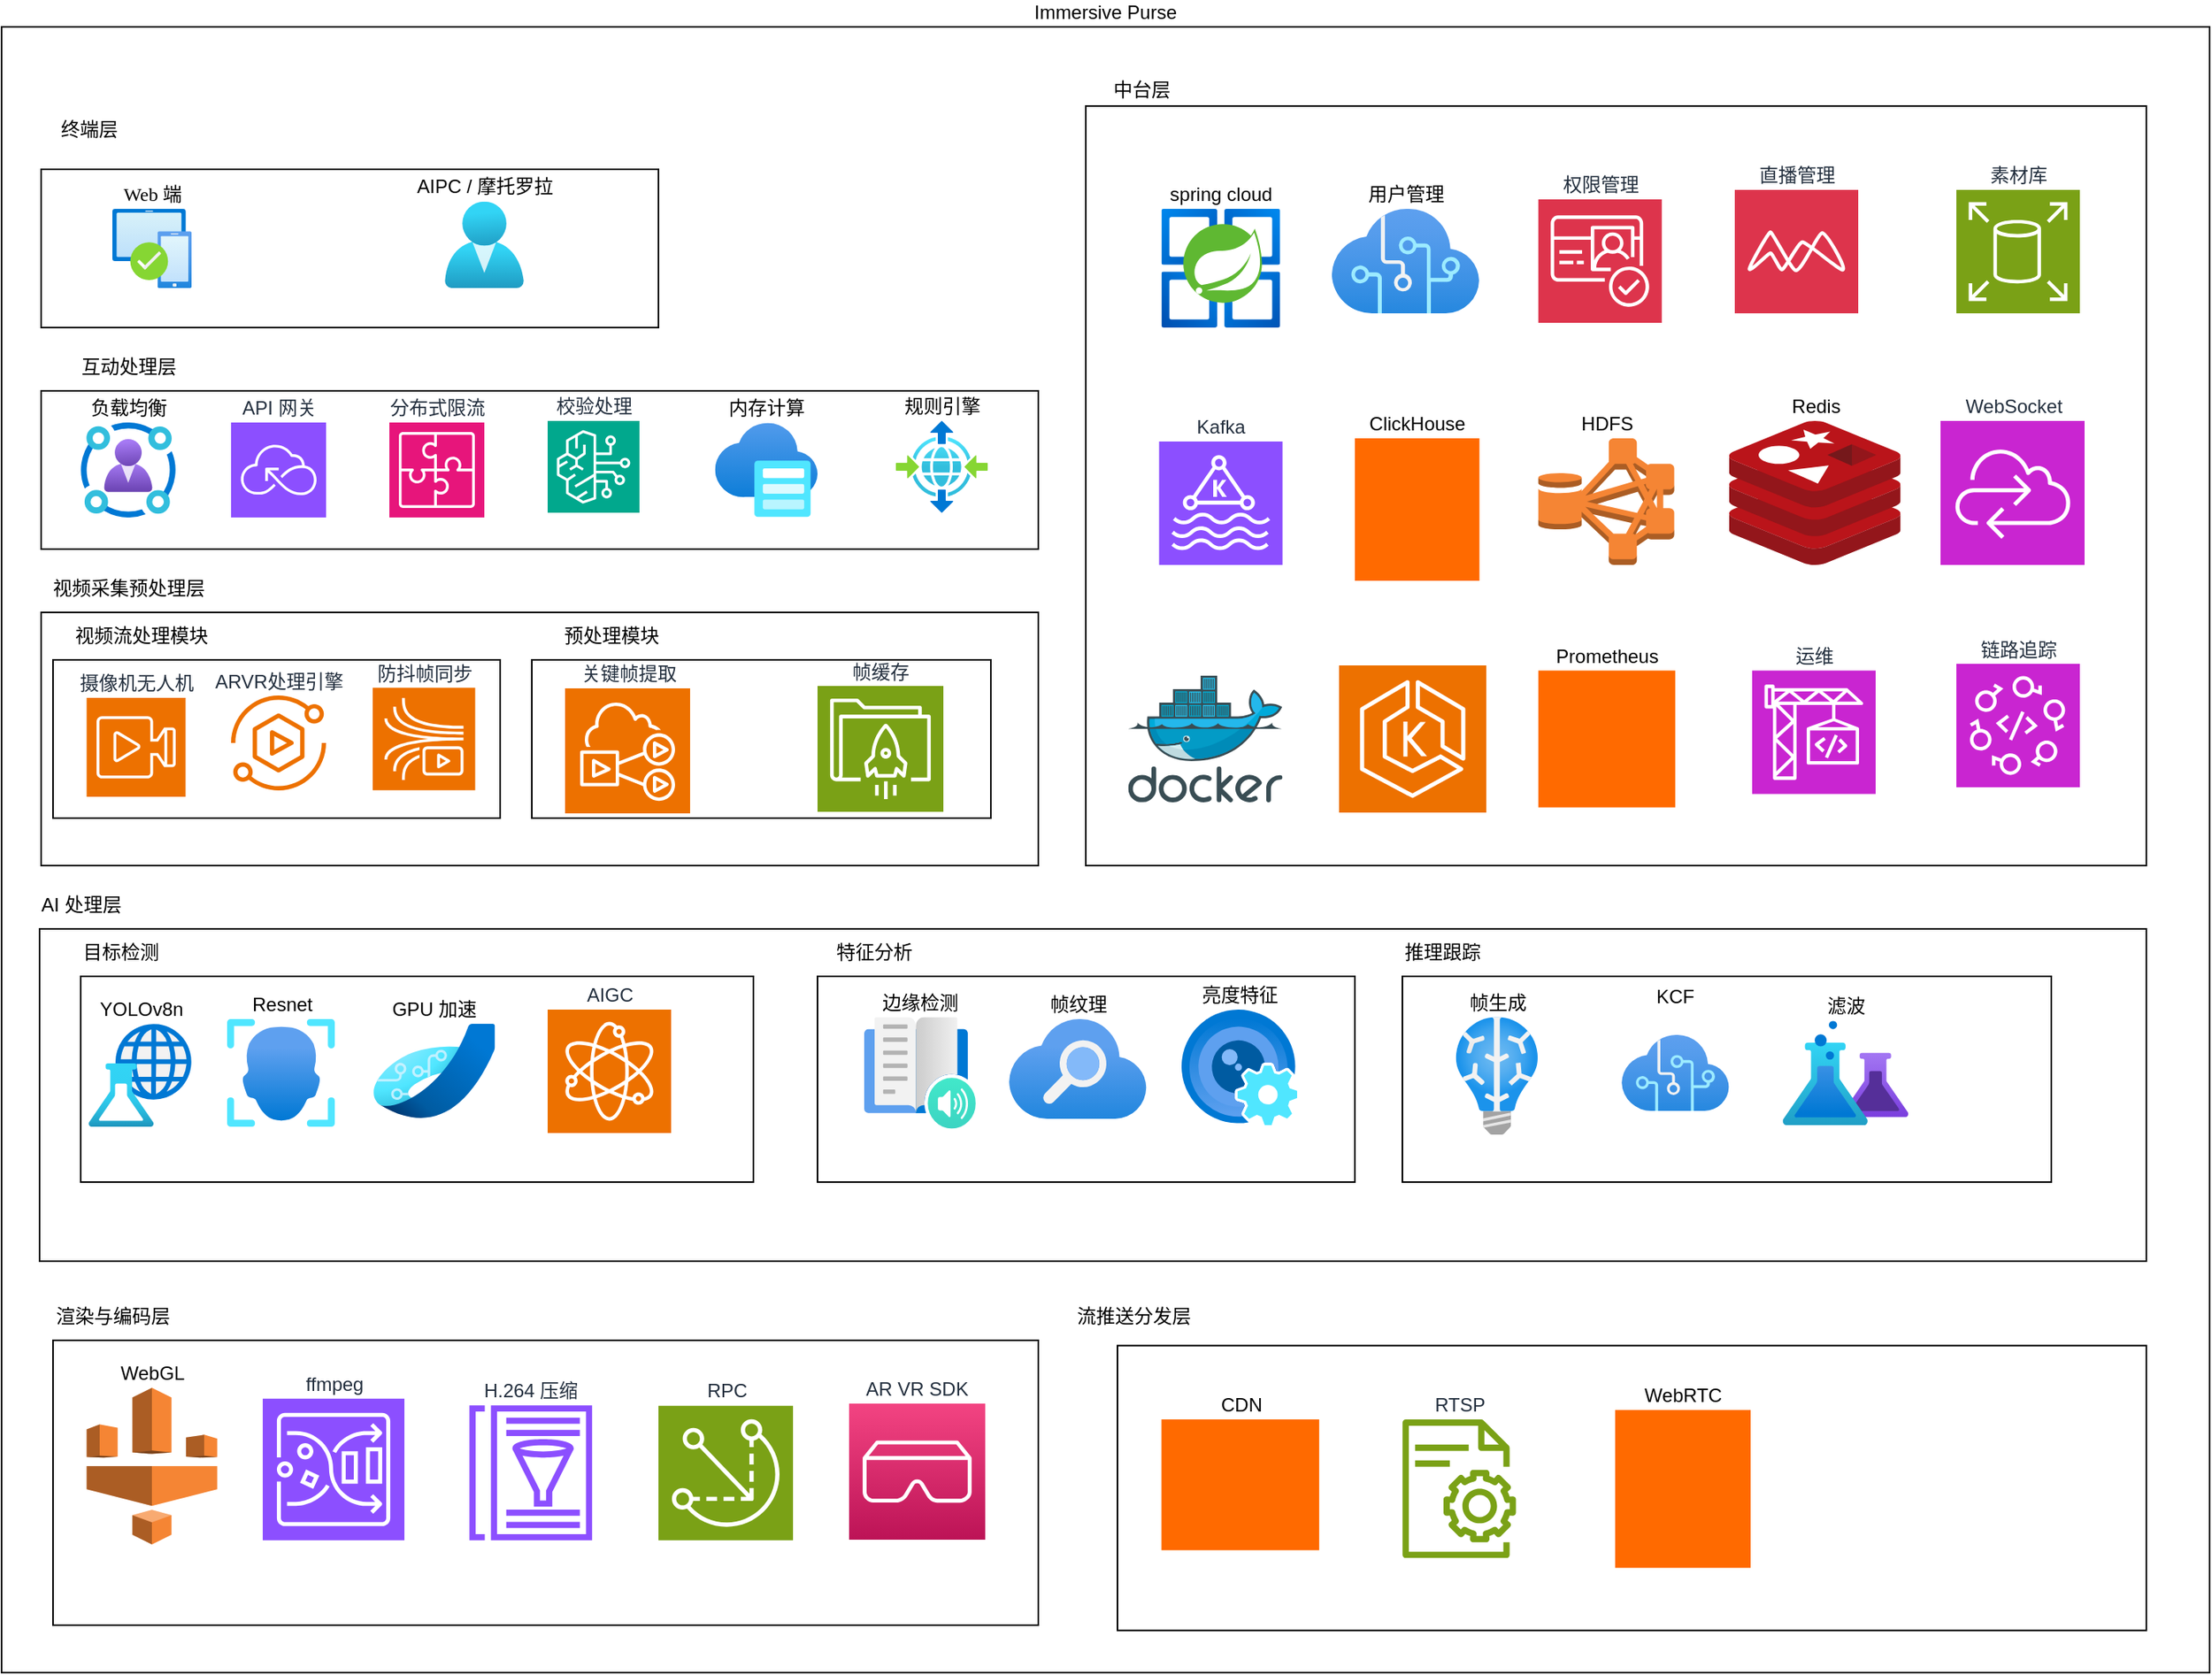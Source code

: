 <mxfile version="28.1.0">
  <diagram name="第 1 页" id="j7T6rVBxxdLHiMrKp17y">
    <mxGraphModel dx="2590" dy="1415" grid="1" gridSize="10" guides="1" tooltips="1" connect="1" arrows="1" fold="1" page="1" pageScale="1" pageWidth="1900" pageHeight="2000" math="0" shadow="0">
      <root>
        <mxCell id="0" />
        <mxCell id="1" parent="0" />
        <mxCell id="_O-edJC-RUrUkgMbYZwg-1" value="" style="rounded=0;whiteSpace=wrap;html=1;" parent="1" vertex="1">
          <mxGeometry x="830" y="660" width="180" height="80" as="geometry" />
        </mxCell>
        <mxCell id="_O-edJC-RUrUkgMbYZwg-2" value="Immersive Purse" style="rounded=0;whiteSpace=wrap;html=1;labelPosition=center;verticalLabelPosition=top;align=center;verticalAlign=bottom;" parent="1" vertex="1">
          <mxGeometry x="105" y="580" width="1395" height="1040" as="geometry" />
        </mxCell>
        <mxCell id="_O-edJC-RUrUkgMbYZwg-3" value="" style="rounded=0;whiteSpace=wrap;html=1;labelPosition=left;verticalLabelPosition=top;align=right;verticalAlign=bottom;" parent="1" vertex="1">
          <mxGeometry x="130" y="670" width="390" height="100" as="geometry" />
        </mxCell>
        <mxCell id="_O-edJC-RUrUkgMbYZwg-4" value="Web 端" style="image;aspect=fixed;html=1;points=[];align=center;fontSize=12;image=img/lib/azure2/identity/Multi_Factor_Authentication.svg;fontFamily=Georgia;labelPosition=center;verticalLabelPosition=top;verticalAlign=bottom;" parent="1" vertex="1">
          <mxGeometry x="175" y="695" width="50" height="50" as="geometry" />
        </mxCell>
        <mxCell id="_O-edJC-RUrUkgMbYZwg-5" value="终端层" style="text;html=1;align=center;verticalAlign=middle;resizable=0;points=[];autosize=1;strokeColor=none;fillColor=none;" parent="1" vertex="1">
          <mxGeometry x="130" y="630" width="60" height="30" as="geometry" />
        </mxCell>
        <mxCell id="_O-edJC-RUrUkgMbYZwg-6" style="edgeStyle=orthogonalEdgeStyle;rounded=0;orthogonalLoop=1;jettySize=auto;html=1;exitX=0.5;exitY=1;exitDx=0;exitDy=0;" parent="1" source="_O-edJC-RUrUkgMbYZwg-3" target="_O-edJC-RUrUkgMbYZwg-3" edge="1">
          <mxGeometry relative="1" as="geometry" />
        </mxCell>
        <mxCell id="_O-edJC-RUrUkgMbYZwg-7" value="AIPC / 摩托罗拉" style="image;aspect=fixed;html=1;points=[];align=center;fontSize=12;image=img/lib/azure2/identity/Users.svg;labelPosition=center;verticalLabelPosition=top;verticalAlign=bottom;" parent="1" vertex="1">
          <mxGeometry x="385" y="690.32" width="50" height="54.68" as="geometry" />
        </mxCell>
        <mxCell id="_O-edJC-RUrUkgMbYZwg-8" value="" style="rounded=0;whiteSpace=wrap;html=1;labelPosition=left;verticalLabelPosition=top;align=right;verticalAlign=bottom;" parent="1" vertex="1">
          <mxGeometry x="130" y="810" width="630" height="100" as="geometry" />
        </mxCell>
        <mxCell id="_O-edJC-RUrUkgMbYZwg-9" value="互动处理层" style="text;html=1;align=center;verticalAlign=middle;resizable=0;points=[];autosize=1;strokeColor=none;fillColor=none;" parent="1" vertex="1">
          <mxGeometry x="145" y="780" width="80" height="30" as="geometry" />
        </mxCell>
        <mxCell id="_O-edJC-RUrUkgMbYZwg-10" value="API 网关" style="sketch=0;points=[[0,0,0],[0.25,0,0],[0.5,0,0],[0.75,0,0],[1,0,0],[0,1,0],[0.25,1,0],[0.5,1,0],[0.75,1,0],[1,1,0],[0,0.25,0],[0,0.5,0],[0,0.75,0],[1,0.25,0],[1,0.5,0],[1,0.75,0]];outlineConnect=0;fontColor=#232F3E;fillColor=#8C4FFF;strokeColor=#ffffff;dashed=0;verticalLabelPosition=top;verticalAlign=bottom;align=center;html=1;fontSize=12;fontStyle=0;aspect=fixed;shape=mxgraph.aws4.resourceIcon;resIcon=mxgraph.aws4.serverless;labelPosition=center;" parent="1" vertex="1">
          <mxGeometry x="250" y="830" width="60" height="60" as="geometry" />
        </mxCell>
        <mxCell id="_O-edJC-RUrUkgMbYZwg-11" value="负载均衡" style="image;aspect=fixed;html=1;points=[];align=center;fontSize=12;image=img/lib/azure2/identity/Identity_Governance.svg;labelPosition=center;verticalLabelPosition=top;verticalAlign=bottom;" parent="1" vertex="1">
          <mxGeometry x="155" y="830" width="60" height="60" as="geometry" />
        </mxCell>
        <mxCell id="_O-edJC-RUrUkgMbYZwg-12" value="分布式限流" style="sketch=0;points=[[0,0,0],[0.25,0,0],[0.5,0,0],[0.75,0,0],[1,0,0],[0,1,0],[0.25,1,0],[0.5,1,0],[0.75,1,0],[1,1,0],[0,0.25,0],[0,0.5,0],[0,0.75,0],[1,0.25,0],[1,0.5,0],[1,0.75,0]];outlineConnect=0;fontColor=#232F3E;fillColor=#E7157B;strokeColor=#ffffff;dashed=0;verticalLabelPosition=top;verticalAlign=bottom;align=center;html=1;fontSize=12;fontStyle=0;aspect=fixed;shape=mxgraph.aws4.resourceIcon;resIcon=mxgraph.aws4.application_integration;labelPosition=center;" parent="1" vertex="1">
          <mxGeometry x="350" y="830" width="60" height="60" as="geometry" />
        </mxCell>
        <mxCell id="_O-edJC-RUrUkgMbYZwg-13" value="校验处理" style="sketch=0;points=[[0,0,0],[0.25,0,0],[0.5,0,0],[0.75,0,0],[1,0,0],[0,1,0],[0.25,1,0],[0.5,1,0],[0.75,1,0],[1,1,0],[0,0.25,0],[0,0.5,0],[0,0.75,0],[1,0.25,0],[1,0.5,0],[1,0.75,0]];outlineConnect=0;fontColor=#232F3E;fillColor=#01A88D;strokeColor=#ffffff;dashed=0;verticalLabelPosition=top;verticalAlign=bottom;align=center;html=1;fontSize=12;fontStyle=0;aspect=fixed;shape=mxgraph.aws4.resourceIcon;resIcon=mxgraph.aws4.bedrock;labelPosition=center;" parent="1" vertex="1">
          <mxGeometry x="450" y="829" width="58" height="58" as="geometry" />
        </mxCell>
        <mxCell id="_O-edJC-RUrUkgMbYZwg-15" value="规则引擎" style="image;aspect=fixed;html=1;points=[];align=center;fontSize=12;image=img/lib/azure2/networking/Azure_Communications_Gateway.svg;labelPosition=center;verticalLabelPosition=top;verticalAlign=bottom;" parent="1" vertex="1">
          <mxGeometry x="670" y="829" width="58" height="58" as="geometry" />
        </mxCell>
        <mxCell id="_O-edJC-RUrUkgMbYZwg-16" value="&lt;span style=&quot;color: rgba(0, 0, 0, 0); font-family: monospace; font-size: 0px; text-align: start; text-wrap-mode: nowrap;&quot;&gt;%3CmxGraphModel%3E%3Croot%3E%3CmxCell%20id%3D%220%22%2F%3E%3CmxCell%20id%3D%221%22%20parent%3D%220%22%2F%3E%3CmxCell%20id%3D%222%22%20value%3D%22%22%20style%3D%22rounded%3D0%3BwhiteSpace%3Dwrap%3Bhtml%3D1%3B%22%20vertex%3D%221%22%20parent%3D%221%22%3E%3CmxGeometry%20x%3D%22147.5%22%20y%3D%22980%22%20width%3D%22262.5%22%20height%3D%22100%22%20as%3D%22geometry%22%2F%3E%3C%2FmxCell%3E%3C%2Froot%3E%3C%2FmxGraphModel%3E&lt;/span&gt;" style="rounded=0;whiteSpace=wrap;html=1;labelPosition=center;verticalLabelPosition=top;align=center;verticalAlign=bottom;" parent="1" vertex="1">
          <mxGeometry x="130" y="950" width="630" height="160" as="geometry" />
        </mxCell>
        <mxCell id="_O-edJC-RUrUkgMbYZwg-17" value="视频采集预处理层" style="text;html=1;align=center;verticalAlign=middle;resizable=0;points=[];autosize=1;strokeColor=none;fillColor=none;" parent="1" vertex="1">
          <mxGeometry x="125" y="920" width="120" height="30" as="geometry" />
        </mxCell>
        <mxCell id="_O-edJC-RUrUkgMbYZwg-18" value="" style="rounded=0;whiteSpace=wrap;html=1;" parent="1" vertex="1">
          <mxGeometry x="137.5" y="980" width="282.5" height="100" as="geometry" />
        </mxCell>
        <mxCell id="_O-edJC-RUrUkgMbYZwg-19" value="摄像机无人机" style="sketch=0;points=[[0,0,0],[0.25,0,0],[0.5,0,0],[0.75,0,0],[1,0,0],[0,1,0],[0.25,1,0],[0.5,1,0],[0.75,1,0],[1,1,0],[0,0.25,0],[0,0.5,0],[0,0.75,0],[1,0.25,0],[1,0.5,0],[1,0.75,0]];outlineConnect=0;fontColor=#232F3E;fillColor=#ED7100;strokeColor=#ffffff;dashed=0;verticalLabelPosition=top;verticalAlign=bottom;align=center;html=1;fontSize=12;fontStyle=0;aspect=fixed;shape=mxgraph.aws4.resourceIcon;resIcon=mxgraph.aws4.media_services;labelPosition=center;" parent="1" vertex="1">
          <mxGeometry x="158.75" y="1004" width="62.5" height="62.5" as="geometry" />
        </mxCell>
        <mxCell id="_O-edJC-RUrUkgMbYZwg-20" value="ARVR处理引擎" style="sketch=0;outlineConnect=0;fontColor=#232F3E;gradientColor=none;fillColor=#ED7100;strokeColor=none;dashed=0;verticalLabelPosition=top;verticalAlign=bottom;align=center;html=1;fontSize=12;fontStyle=0;aspect=fixed;pointerEvents=1;shape=mxgraph.aws4.cloud_digital_interface;labelPosition=center;" parent="1" vertex="1">
          <mxGeometry x="250" y="1002.5" width="60" height="60" as="geometry" />
        </mxCell>
        <mxCell id="_O-edJC-RUrUkgMbYZwg-21" value="防抖帧同步" style="sketch=0;points=[[0,0,0],[0.25,0,0],[0.5,0,0],[0.75,0,0],[1,0,0],[0,1,0],[0.25,1,0],[0.5,1,0],[0.75,1,0],[1,1,0],[0,0.25,0],[0,0.5,0],[0,0.75,0],[1,0.25,0],[1,0.5,0],[1,0.75,0]];outlineConnect=0;fontColor=#232F3E;fillColor=#ED7100;strokeColor=#ffffff;dashed=0;verticalLabelPosition=top;verticalAlign=bottom;align=center;html=1;fontSize=12;fontStyle=0;aspect=fixed;shape=mxgraph.aws4.resourceIcon;resIcon=mxgraph.aws4.kinesis_video_streams;labelPosition=center;" parent="1" vertex="1">
          <mxGeometry x="339.46" y="997.63" width="64.75" height="64.75" as="geometry" />
        </mxCell>
        <mxCell id="_O-edJC-RUrUkgMbYZwg-22" value="视频流处理模块" style="text;html=1;align=center;verticalAlign=middle;resizable=0;points=[];autosize=1;strokeColor=none;fillColor=none;" parent="1" vertex="1">
          <mxGeometry x="137.5" y="950" width="110" height="30" as="geometry" />
        </mxCell>
        <mxCell id="_O-edJC-RUrUkgMbYZwg-23" value="" style="rounded=0;whiteSpace=wrap;html=1;" parent="1" vertex="1">
          <mxGeometry x="440" y="980" width="290" height="100" as="geometry" />
        </mxCell>
        <mxCell id="_O-edJC-RUrUkgMbYZwg-24" value="预处理模块" style="text;html=1;align=center;verticalAlign=middle;resizable=0;points=[];autosize=1;strokeColor=none;fillColor=none;" parent="1" vertex="1">
          <mxGeometry x="450" y="950" width="80" height="30" as="geometry" />
        </mxCell>
        <mxCell id="_O-edJC-RUrUkgMbYZwg-26" value="关键帧提取" style="sketch=0;points=[[0,0,0],[0.25,0,0],[0.5,0,0],[0.75,0,0],[1,0,0],[0,1,0],[0.25,1,0],[0.5,1,0],[0.75,1,0],[1,1,0],[0,0.25,0],[0,0.5,0],[0,0.75,0],[1,0.25,0],[1,0.5,0],[1,0.75,0]];outlineConnect=0;fontColor=#232F3E;fillColor=#ED7100;strokeColor=#ffffff;dashed=0;verticalLabelPosition=top;verticalAlign=bottom;align=center;html=1;fontSize=12;fontStyle=0;aspect=fixed;shape=mxgraph.aws4.resourceIcon;resIcon=mxgraph.aws4.elastic_transcoder;labelPosition=center;" parent="1" vertex="1">
          <mxGeometry x="461" y="998" width="79" height="79" as="geometry" />
        </mxCell>
        <mxCell id="_O-edJC-RUrUkgMbYZwg-27" value="" style="rounded=0;whiteSpace=wrap;html=1;" parent="1" vertex="1">
          <mxGeometry x="129" y="1150" width="1331" height="210" as="geometry" />
        </mxCell>
        <mxCell id="_O-edJC-RUrUkgMbYZwg-28" value="AI 处理层" style="text;html=1;align=center;verticalAlign=middle;resizable=0;points=[];autosize=1;strokeColor=none;fillColor=none;" parent="1" vertex="1">
          <mxGeometry x="120" y="1120" width="70" height="30" as="geometry" />
        </mxCell>
        <mxCell id="_O-edJC-RUrUkgMbYZwg-29" value="" style="rounded=0;whiteSpace=wrap;html=1;" parent="1" vertex="1">
          <mxGeometry x="155" y="1180" width="425" height="130" as="geometry" />
        </mxCell>
        <mxCell id="_O-edJC-RUrUkgMbYZwg-30" value="YOLOv8n" style="image;aspect=fixed;html=1;points=[];align=center;fontSize=12;image=img/lib/azure2/ai_machine_learning/Machine_Learning_Studio_Classic_Web_Services.svg;labelPosition=center;verticalLabelPosition=top;verticalAlign=bottom;" parent="1" vertex="1">
          <mxGeometry x="160" y="1210" width="65" height="65" as="geometry" />
        </mxCell>
        <mxCell id="_O-edJC-RUrUkgMbYZwg-31" value="Resnet" style="image;aspect=fixed;html=1;points=[];align=center;fontSize=12;image=img/lib/azure2/ai_machine_learning/Face_APIs.svg;labelPosition=center;verticalLabelPosition=top;verticalAlign=bottom;" parent="1" vertex="1">
          <mxGeometry x="247.5" y="1207" width="68" height="68" as="geometry" />
        </mxCell>
        <mxCell id="_O-edJC-RUrUkgMbYZwg-32" value="GPU 加速" style="image;aspect=fixed;html=1;points=[];align=center;fontSize=12;image=img/lib/azure2/ai_machine_learning/Azure_Applied_AI.svg;labelPosition=center;verticalLabelPosition=top;verticalAlign=bottom;" parent="1" vertex="1">
          <mxGeometry x="339.46" y="1210" width="77.77" height="59.47" as="geometry" />
        </mxCell>
        <mxCell id="_O-edJC-RUrUkgMbYZwg-33" value="目标检测" style="text;html=1;align=center;verticalAlign=middle;resizable=0;points=[];autosize=1;strokeColor=none;fillColor=none;" parent="1" vertex="1">
          <mxGeometry x="145" y="1150" width="70" height="30" as="geometry" />
        </mxCell>
        <mxCell id="_O-edJC-RUrUkgMbYZwg-34" value="" style="rounded=0;whiteSpace=wrap;html=1;" parent="1" vertex="1">
          <mxGeometry x="620.5" y="1180" width="339.5" height="130" as="geometry" />
        </mxCell>
        <mxCell id="_O-edJC-RUrUkgMbYZwg-35" value="特征分析" style="text;html=1;align=center;verticalAlign=middle;resizable=0;points=[];autosize=1;strokeColor=none;fillColor=none;" parent="1" vertex="1">
          <mxGeometry x="620.5" y="1150" width="70" height="30" as="geometry" />
        </mxCell>
        <mxCell id="_O-edJC-RUrUkgMbYZwg-36" value="帧纹理" style="image;aspect=fixed;html=1;points=[];align=center;fontSize=12;image=img/lib/azure2/app_services/Search_Services.svg;labelPosition=center;verticalLabelPosition=top;verticalAlign=bottom;" parent="1" vertex="1">
          <mxGeometry x="741.25" y="1207" width="87.21" height="63" as="geometry" />
        </mxCell>
        <mxCell id="_O-edJC-RUrUkgMbYZwg-37" value="亮度特征" style="image;aspect=fixed;html=1;points=[];align=center;fontSize=12;image=img/lib/azure2/ai_machine_learning/Custom_Vision.svg;labelPosition=center;verticalLabelPosition=top;verticalAlign=bottom;" parent="1" vertex="1">
          <mxGeometry x="850.5" y="1201" width="73" height="73" as="geometry" />
        </mxCell>
        <mxCell id="_O-edJC-RUrUkgMbYZwg-38" value="边缘检测" style="image;aspect=fixed;html=1;points=[];align=center;fontSize=12;image=img/lib/azure2/ai_machine_learning/Immersive_Readers.svg;labelPosition=center;verticalLabelPosition=top;verticalAlign=bottom;" parent="1" vertex="1">
          <mxGeometry x="650" y="1205.78" width="70.44" height="70.44" as="geometry" />
        </mxCell>
        <mxCell id="_O-edJC-RUrUkgMbYZwg-39" value="" style="rounded=0;whiteSpace=wrap;html=1;" parent="1" vertex="1">
          <mxGeometry x="790" y="630" width="670" height="480" as="geometry" />
        </mxCell>
        <mxCell id="_O-edJC-RUrUkgMbYZwg-40" value="中台层" style="text;html=1;align=center;verticalAlign=middle;resizable=0;points=[];autosize=1;strokeColor=none;fillColor=none;" parent="1" vertex="1">
          <mxGeometry x="795" y="605" width="60" height="30" as="geometry" />
        </mxCell>
        <mxCell id="_O-edJC-RUrUkgMbYZwg-41" value="spring cloud" style="image;aspect=fixed;html=1;points=[];align=center;fontSize=12;image=img/lib/azure2/compute/Azure_Spring_Cloud.svg;labelPosition=center;verticalLabelPosition=top;verticalAlign=bottom;" parent="1" vertex="1">
          <mxGeometry x="837.78" y="695" width="75" height="75" as="geometry" />
        </mxCell>
        <mxCell id="_O-edJC-RUrUkgMbYZwg-42" value="用户管理" style="image;aspect=fixed;html=1;points=[];align=center;fontSize=12;image=img/lib/azure2/ai_machine_learning/Cognitive_Services.svg;labelPosition=center;verticalLabelPosition=top;verticalAlign=bottom;" parent="1" vertex="1">
          <mxGeometry x="945.19" y="695" width="93.5" height="66" as="geometry" />
        </mxCell>
        <mxCell id="_O-edJC-RUrUkgMbYZwg-43" value="素材库" style="sketch=0;points=[[0,0,0],[0.25,0,0],[0.5,0,0],[0.75,0,0],[1,0,0],[0,1,0],[0.25,1,0],[0.5,1,0],[0.75,1,0],[1,1,0],[0,0.25,0],[0,0.5,0],[0,0.75,0],[1,0.25,0],[1,0.5,0],[1,0.75,0]];outlineConnect=0;fontColor=#232F3E;fillColor=#7AA116;strokeColor=#ffffff;dashed=0;verticalLabelPosition=top;verticalAlign=bottom;align=center;html=1;fontSize=12;fontStyle=0;aspect=fixed;shape=mxgraph.aws4.resourceIcon;resIcon=mxgraph.aws4.elastic_block_store;labelPosition=center;" parent="1" vertex="1">
          <mxGeometry x="1340" y="683" width="78" height="78" as="geometry" />
        </mxCell>
        <mxCell id="_O-edJC-RUrUkgMbYZwg-44" value="权限管理" style="sketch=0;points=[[0,0,0],[0.25,0,0],[0.5,0,0],[0.75,0,0],[1,0,0],[0,1,0],[0.25,1,0],[0.5,1,0],[0.75,1,0],[1,1,0],[0,0.25,0],[0,0.5,0],[0,0.75,0],[1,0.25,0],[1,0.5,0],[1,0.75,0]];outlineConnect=0;fontColor=#232F3E;fillColor=#DD344C;strokeColor=#ffffff;dashed=0;verticalLabelPosition=top;verticalAlign=bottom;align=center;html=1;fontSize=12;fontStyle=0;aspect=fixed;shape=mxgraph.aws4.resourceIcon;resIcon=mxgraph.aws4.cognito;labelPosition=center;" parent="1" vertex="1">
          <mxGeometry x="1075.89" y="689" width="78" height="78" as="geometry" />
        </mxCell>
        <mxCell id="_O-edJC-RUrUkgMbYZwg-45" value="直播管理" style="sketch=0;points=[[0,0,0],[0.25,0,0],[0.5,0,0],[0.75,0,0],[1,0,0],[0,1,0],[0.25,1,0],[0.5,1,0],[0.75,1,0],[1,1,0],[0,0.25,0],[0,0.5,0],[0,0.75,0],[1,0.25,0],[1,0.5,0],[1,0.75,0]];outlineConnect=0;fontColor=#232F3E;fillColor=#DD344C;strokeColor=#ffffff;dashed=0;verticalLabelPosition=top;verticalAlign=bottom;align=center;html=1;fontSize=12;fontStyle=0;aspect=fixed;shape=mxgraph.aws4.resourceIcon;resIcon=mxgraph.aws4.macie;labelPosition=center;" parent="1" vertex="1">
          <mxGeometry x="1200" y="683" width="78" height="78" as="geometry" />
        </mxCell>
        <mxCell id="_O-edJC-RUrUkgMbYZwg-46" value="Kafka" style="sketch=0;points=[[0,0,0],[0.25,0,0],[0.5,0,0],[0.75,0,0],[1,0,0],[0,1,0],[0.25,1,0],[0.5,1,0],[0.75,1,0],[1,1,0],[0,0.25,0],[0,0.5,0],[0,0.75,0],[1,0.25,0],[1,0.5,0],[1,0.75,0]];outlineConnect=0;fontColor=#232F3E;fillColor=#8C4FFF;strokeColor=#ffffff;dashed=0;verticalLabelPosition=top;verticalAlign=bottom;align=center;html=1;fontSize=12;fontStyle=0;aspect=fixed;shape=mxgraph.aws4.resourceIcon;resIcon=mxgraph.aws4.managed_streaming_for_kafka;labelPosition=center;" parent="1" vertex="1">
          <mxGeometry x="836.28" y="842" width="78" height="78" as="geometry" />
        </mxCell>
        <mxCell id="_O-edJC-RUrUkgMbYZwg-48" value="ClickHouse" style="points=[];aspect=fixed;html=1;align=center;shadow=0;dashed=0;fillColor=#FF6A00;strokeColor=none;shape=mxgraph.alibaba_cloud.clickhouse;labelPosition=center;verticalLabelPosition=top;verticalAlign=bottom;" parent="1" vertex="1">
          <mxGeometry x="960" y="840" width="78.69" height="90" as="geometry" />
        </mxCell>
        <mxCell id="_O-edJC-RUrUkgMbYZwg-49" value="HDFS" style="outlineConnect=0;dashed=0;verticalLabelPosition=top;verticalAlign=bottom;align=center;html=1;shape=mxgraph.aws3.hdfs_cluster;fillColor=#F58534;gradientColor=none;labelPosition=center;" parent="1" vertex="1">
          <mxGeometry x="1075.89" y="840" width="85.86" height="80" as="geometry" />
        </mxCell>
        <mxCell id="_O-edJC-RUrUkgMbYZwg-50" value="Redis" style="image;sketch=0;aspect=fixed;html=1;points=[];align=center;fontSize=12;image=img/lib/mscae/Cache_Redis_Product.svg;labelPosition=center;verticalLabelPosition=top;verticalAlign=bottom;" parent="1" vertex="1">
          <mxGeometry x="1196.43" y="829" width="108.33" height="91" as="geometry" />
        </mxCell>
        <mxCell id="_O-edJC-RUrUkgMbYZwg-51" value="WebSocket" style="sketch=0;points=[[0,0,0],[0.25,0,0],[0.5,0,0],[0.75,0,0],[1,0,0],[0,1,0],[0.25,1,0],[0.5,1,0],[0.75,1,0],[1,1,0],[0,0.25,0],[0,0.5,0],[0,0.75,0],[1,0.25,0],[1,0.5,0],[1,0.75,0]];outlineConnect=0;fontColor=#232F3E;fillColor=#C925D1;strokeColor=#ffffff;dashed=0;verticalLabelPosition=top;verticalAlign=bottom;align=center;html=1;fontSize=12;fontStyle=0;aspect=fixed;shape=mxgraph.aws4.resourceIcon;resIcon=mxgraph.aws4.cloud_control_api;labelPosition=center;" parent="1" vertex="1">
          <mxGeometry x="1330" y="829" width="91" height="91" as="geometry" />
        </mxCell>
        <mxCell id="_O-edJC-RUrUkgMbYZwg-52" value="运维" style="sketch=0;points=[[0,0,0],[0.25,0,0],[0.5,0,0],[0.75,0,0],[1,0,0],[0,1,0],[0.25,1,0],[0.5,1,0],[0.75,1,0],[1,1,0],[0,0.25,0],[0,0.5,0],[0,0.75,0],[1,0.25,0],[1,0.5,0],[1,0.75,0]];outlineConnect=0;fontColor=#232F3E;fillColor=#C925D1;strokeColor=#ffffff;dashed=0;verticalLabelPosition=top;verticalAlign=bottom;align=center;html=1;fontSize=12;fontStyle=0;aspect=fixed;shape=mxgraph.aws4.resourceIcon;resIcon=mxgraph.aws4.codebuild;labelPosition=center;" parent="1" vertex="1">
          <mxGeometry x="1211" y="986.75" width="78" height="78" as="geometry" />
        </mxCell>
        <mxCell id="_O-edJC-RUrUkgMbYZwg-53" value="链路追踪" style="sketch=0;points=[[0,0,0],[0.25,0,0],[0.5,0,0],[0.75,0,0],[1,0,0],[0,1,0],[0.25,1,0],[0.5,1,0],[0.75,1,0],[1,1,0],[0,0.25,0],[0,0.5,0],[0,0.75,0],[1,0.25,0],[1,0.5,0],[1,0.75,0]];outlineConnect=0;fontColor=#232F3E;fillColor=#C925D1;strokeColor=#ffffff;dashed=0;verticalLabelPosition=top;verticalAlign=bottom;align=center;html=1;fontSize=12;fontStyle=0;aspect=fixed;shape=mxgraph.aws4.resourceIcon;resIcon=mxgraph.aws4.codestar;labelPosition=center;" parent="1" vertex="1">
          <mxGeometry x="1340" y="982.5" width="78" height="78" as="geometry" />
        </mxCell>
        <mxCell id="_O-edJC-RUrUkgMbYZwg-54" value="" style="image;sketch=0;aspect=fixed;html=1;points=[];align=center;fontSize=12;image=img/lib/mscae/Docker.svg;" parent="1" vertex="1">
          <mxGeometry x="816.73" y="990" width="97.55" height="80" as="geometry" />
        </mxCell>
        <mxCell id="_O-edJC-RUrUkgMbYZwg-55" value="" style="sketch=0;points=[[0,0,0],[0.25,0,0],[0.5,0,0],[0.75,0,0],[1,0,0],[0,1,0],[0.25,1,0],[0.5,1,0],[0.75,1,0],[1,1,0],[0,0.25,0],[0,0.5,0],[0,0.75,0],[1,0.25,0],[1,0.5,0],[1,0.75,0]];outlineConnect=0;fontColor=#232F3E;fillColor=#ED7100;strokeColor=#ffffff;dashed=0;verticalLabelPosition=bottom;verticalAlign=top;align=center;html=1;fontSize=12;fontStyle=0;aspect=fixed;shape=mxgraph.aws4.resourceIcon;resIcon=mxgraph.aws4.eks;" parent="1" vertex="1">
          <mxGeometry x="950" y="983.5" width="93" height="93" as="geometry" />
        </mxCell>
        <mxCell id="_O-edJC-RUrUkgMbYZwg-56" value="AIGC" style="sketch=0;points=[[0,0,0],[0.25,0,0],[0.5,0,0],[0.75,0,0],[1,0,0],[0,1,0],[0.25,1,0],[0.5,1,0],[0.75,1,0],[1,1,0],[0,0.25,0],[0,0.5,0],[0,0.75,0],[1,0.25,0],[1,0.5,0],[1,0.75,0]];outlineConnect=0;fontColor=#232F3E;fillColor=#ED7100;strokeColor=#ffffff;dashed=0;verticalLabelPosition=top;verticalAlign=bottom;align=center;html=1;fontSize=12;fontStyle=0;aspect=fixed;shape=mxgraph.aws4.resourceIcon;resIcon=mxgraph.aws4.quantum_technologies;labelPosition=center;" parent="1" vertex="1">
          <mxGeometry x="450" y="1201" width="78" height="78" as="geometry" />
        </mxCell>
        <mxCell id="_O-edJC-RUrUkgMbYZwg-57" value="" style="rounded=0;whiteSpace=wrap;html=1;" parent="1" vertex="1">
          <mxGeometry x="990" y="1180" width="410" height="130" as="geometry" />
        </mxCell>
        <mxCell id="_O-edJC-RUrUkgMbYZwg-58" value="推理跟踪" style="text;html=1;align=center;verticalAlign=middle;resizable=0;points=[];autosize=1;strokeColor=none;fillColor=none;" parent="1" vertex="1">
          <mxGeometry x="980" y="1150" width="70" height="30" as="geometry" />
        </mxCell>
        <mxCell id="_O-edJC-RUrUkgMbYZwg-59" value="帧生成" style="image;aspect=fixed;html=1;points=[];align=center;fontSize=12;image=img/lib/azure2/ai_machine_learning/Batch_AI.svg;labelPosition=center;verticalLabelPosition=top;verticalAlign=bottom;" parent="1" vertex="1">
          <mxGeometry x="1023.5" y="1205.78" width="52.39" height="74.22" as="geometry" />
        </mxCell>
        <mxCell id="_O-edJC-RUrUkgMbYZwg-60" value="滤波" style="image;aspect=fixed;html=1;points=[];align=center;fontSize=12;image=img/lib/azure2/ai_machine_learning/Azure_Experimentation_Studio.svg;labelPosition=center;verticalLabelPosition=top;verticalAlign=bottom;" parent="1" vertex="1">
          <mxGeometry x="1230" y="1208.12" width="80" height="65.88" as="geometry" />
        </mxCell>
        <mxCell id="_O-edJC-RUrUkgMbYZwg-61" value="KCF&lt;div&gt;&lt;br&gt;&lt;/div&gt;" style="image;aspect=fixed;html=1;points=[];align=center;fontSize=12;image=img/lib/azure2/ai_machine_learning/Cognitive_Services.svg;labelPosition=center;verticalLabelPosition=top;verticalAlign=bottom;" parent="1" vertex="1">
          <mxGeometry x="1128.43" y="1217" width="68" height="48" as="geometry" />
        </mxCell>
        <mxCell id="_O-edJC-RUrUkgMbYZwg-62" value="Prometheus" style="points=[];aspect=fixed;html=1;align=center;shadow=0;dashed=0;fillColor=#FF6A00;strokeColor=none;shape=mxgraph.alibaba_cloud.prometheus;labelPosition=center;verticalLabelPosition=top;verticalAlign=bottom;" parent="1" vertex="1">
          <mxGeometry x="1075.89" y="986.75" width="86.5" height="86.5" as="geometry" />
        </mxCell>
        <mxCell id="_O-edJC-RUrUkgMbYZwg-63" value="" style="rounded=0;whiteSpace=wrap;html=1;labelPosition=center;verticalLabelPosition=top;align=center;verticalAlign=bottom;" parent="1" vertex="1">
          <mxGeometry x="137.5" y="1410" width="622.5" height="180" as="geometry" />
        </mxCell>
        <mxCell id="_O-edJC-RUrUkgMbYZwg-64" value="渲染与编码层" style="text;html=1;align=center;verticalAlign=middle;resizable=0;points=[];autosize=1;strokeColor=none;fillColor=none;" parent="1" vertex="1">
          <mxGeometry x="125" y="1380" width="100" height="30" as="geometry" />
        </mxCell>
        <mxCell id="_O-edJC-RUrUkgMbYZwg-65" value="" style="rounded=0;whiteSpace=wrap;html=1;" parent="1" vertex="1">
          <mxGeometry x="810" y="1413.33" width="650" height="180" as="geometry" />
        </mxCell>
        <mxCell id="_O-edJC-RUrUkgMbYZwg-66" value="流推送分发层" style="text;html=1;align=center;verticalAlign=middle;resizable=0;points=[];autosize=1;strokeColor=none;fillColor=none;" parent="1" vertex="1">
          <mxGeometry x="770" y="1380" width="100" height="30" as="geometry" />
        </mxCell>
        <mxCell id="el39uAYpCaGv4X5DaxTX-3" value="WebGL" style="outlineConnect=0;dashed=0;verticalLabelPosition=top;verticalAlign=bottom;align=center;html=1;shape=mxgraph.aws3.glue;fillColor=#F58534;gradientColor=none;labelPosition=center;" parent="1" vertex="1">
          <mxGeometry x="158.75" y="1440" width="82.5" height="99" as="geometry" />
        </mxCell>
        <mxCell id="el39uAYpCaGv4X5DaxTX-4" value="ffmpeg" style="sketch=0;points=[[0,0,0],[0.25,0,0],[0.5,0,0],[0.75,0,0],[1,0,0],[0,1,0],[0.25,1,0],[0.5,1,0],[0.75,1,0],[1,1,0],[0,0.25,0],[0,0.5,0],[0,0.75,0],[1,0.25,0],[1,0.5,0],[1,0.75,0]];outlineConnect=0;fontColor=#232F3E;fillColor=#8C4FFF;strokeColor=#ffffff;dashed=0;verticalLabelPosition=top;verticalAlign=bottom;align=center;html=1;fontSize=12;fontStyle=0;aspect=fixed;shape=mxgraph.aws4.resourceIcon;resIcon=mxgraph.aws4.glue_databrew;labelPosition=center;" parent="1" vertex="1">
          <mxGeometry x="270" y="1446.88" width="89.5" height="89.5" as="geometry" />
        </mxCell>
        <mxCell id="el39uAYpCaGv4X5DaxTX-5" value="H.264 压缩" style="sketch=0;outlineConnect=0;fontColor=#232F3E;gradientColor=none;fillColor=#8C4FFF;strokeColor=none;dashed=0;verticalLabelPosition=top;verticalAlign=bottom;align=center;html=1;fontSize=12;fontStyle=0;aspect=fixed;pointerEvents=1;shape=mxgraph.aws4.glue_data_catalog;labelPosition=center;" parent="1" vertex="1">
          <mxGeometry x="400" y="1451.13" width="78.69" height="85.25" as="geometry" />
        </mxCell>
        <mxCell id="el39uAYpCaGv4X5DaxTX-6" value="RPC" style="sketch=0;points=[[0,0,0],[0.25,0,0],[0.5,0,0],[0.75,0,0],[1,0,0],[0,1,0],[0.25,1,0],[0.5,1,0],[0.75,1,0],[1,1,0],[0,0.25,0],[0,0.5,0],[0,0.75,0],[1,0.25,0],[1,0.5,0],[1,0.75,0]];outlineConnect=0;fontColor=#232F3E;fillColor=#7AA116;strokeColor=#ffffff;dashed=0;verticalLabelPosition=top;verticalAlign=bottom;align=center;html=1;fontSize=12;fontStyle=0;aspect=fixed;shape=mxgraph.aws4.resourceIcon;resIcon=mxgraph.aws4.greengrass;labelPosition=center;" parent="1" vertex="1">
          <mxGeometry x="520" y="1451.38" width="85" height="85" as="geometry" />
        </mxCell>
        <mxCell id="el39uAYpCaGv4X5DaxTX-7" value="RTSP" style="sketch=0;outlineConnect=0;fontColor=#232F3E;gradientColor=none;fillColor=#7AA116;strokeColor=none;dashed=0;verticalLabelPosition=top;verticalAlign=bottom;align=center;html=1;fontSize=12;fontStyle=0;aspect=fixed;pointerEvents=1;shape=mxgraph.aws4.iot_device_jobs_resource;labelPosition=center;" parent="1" vertex="1">
          <mxGeometry x="990" y="1460" width="71.85" height="87.56" as="geometry" />
        </mxCell>
        <mxCell id="el39uAYpCaGv4X5DaxTX-8" value="CDN" style="points=[];aspect=fixed;html=1;align=center;shadow=0;dashed=0;fillColor=#FF6A00;strokeColor=none;shape=mxgraph.alibaba_cloud.cdn_content_distribution_network;labelPosition=center;verticalLabelPosition=top;verticalAlign=bottom;" parent="1" vertex="1">
          <mxGeometry x="837.78" y="1460" width="99.65" height="82.66" as="geometry" />
        </mxCell>
        <mxCell id="el39uAYpCaGv4X5DaxTX-9" value="WebRTC" style="points=[];aspect=fixed;html=1;align=center;shadow=0;dashed=0;fillColor=#FF6A00;strokeColor=none;shape=mxgraph.alibaba_cloud.pcdn_p2p_cdn;labelPosition=center;verticalLabelPosition=top;verticalAlign=bottom;" parent="1" vertex="1">
          <mxGeometry x="1124.41" y="1454.05" width="85.59" height="99.74" as="geometry" />
        </mxCell>
        <mxCell id="el39uAYpCaGv4X5DaxTX-12" value="内存计算" style="image;aspect=fixed;html=1;points=[];align=center;fontSize=12;image=img/lib/azure2/storage/Azure_HCP_Cache.svg;labelPosition=center;verticalLabelPosition=top;verticalAlign=bottom;" parent="1" vertex="1">
          <mxGeometry x="555.74" y="830" width="64.76" height="60" as="geometry" />
        </mxCell>
        <mxCell id="el39uAYpCaGv4X5DaxTX-13" value="帧缓存" style="sketch=0;points=[[0,0,0],[0.25,0,0],[0.5,0,0],[0.75,0,0],[1,0,0],[0,1,0],[0.25,1,0],[0.5,1,0],[0.75,1,0],[1,1,0],[0,0.25,0],[0,0.5,0],[0,0.75,0],[1,0.25,0],[1,0.5,0],[1,0.75,0]];outlineConnect=0;fontColor=#232F3E;fillColor=#7AA116;strokeColor=#ffffff;dashed=0;verticalLabelPosition=top;verticalAlign=bottom;align=center;html=1;fontSize=12;fontStyle=0;aspect=fixed;shape=mxgraph.aws4.resourceIcon;resIcon=mxgraph.aws4.file_cache;labelPosition=center;" parent="1" vertex="1">
          <mxGeometry x="620.5" y="996.5" width="79.5" height="79.5" as="geometry" />
        </mxCell>
        <mxCell id="ETxMO0Fa600tto7z69xD-1" value="AR VR SDK" style="sketch=0;points=[[0,0,0],[0.25,0,0],[0.5,0,0],[0.75,0,0],[1,0,0],[0,1,0],[0.25,1,0],[0.5,1,0],[0.75,1,0],[1,1,0],[0,0.25,0],[0,0.5,0],[0,0.75,0],[1,0.25,0],[1,0.5,0],[1,0.75,0]];outlineConnect=0;fontColor=#232F3E;gradientColor=#F34482;gradientDirection=north;fillColor=#BC1356;strokeColor=#ffffff;dashed=0;verticalLabelPosition=top;verticalAlign=bottom;align=center;html=1;fontSize=12;fontStyle=0;aspect=fixed;shape=mxgraph.aws4.resourceIcon;resIcon=mxgraph.aws4.ar_vr;labelPosition=center;" vertex="1" parent="1">
          <mxGeometry x="640.44" y="1450" width="86" height="86" as="geometry" />
        </mxCell>
      </root>
    </mxGraphModel>
  </diagram>
</mxfile>

